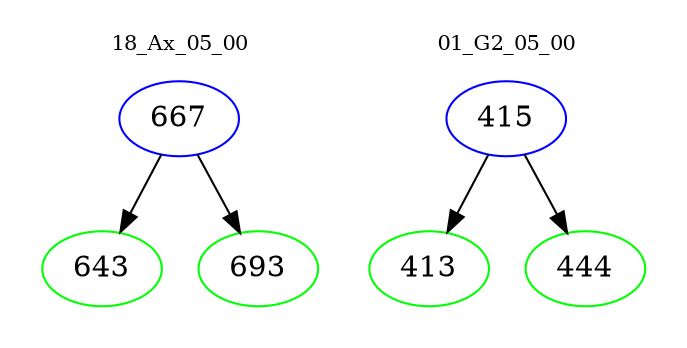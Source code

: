 digraph{
subgraph cluster_0 {
color = white
label = "18_Ax_05_00";
fontsize=10;
T0_667 [label="667", color="blue"]
T0_667 -> T0_643 [color="black"]
T0_643 [label="643", color="green"]
T0_667 -> T0_693 [color="black"]
T0_693 [label="693", color="green"]
}
subgraph cluster_1 {
color = white
label = "01_G2_05_00";
fontsize=10;
T1_415 [label="415", color="blue"]
T1_415 -> T1_413 [color="black"]
T1_413 [label="413", color="green"]
T1_415 -> T1_444 [color="black"]
T1_444 [label="444", color="green"]
}
}

